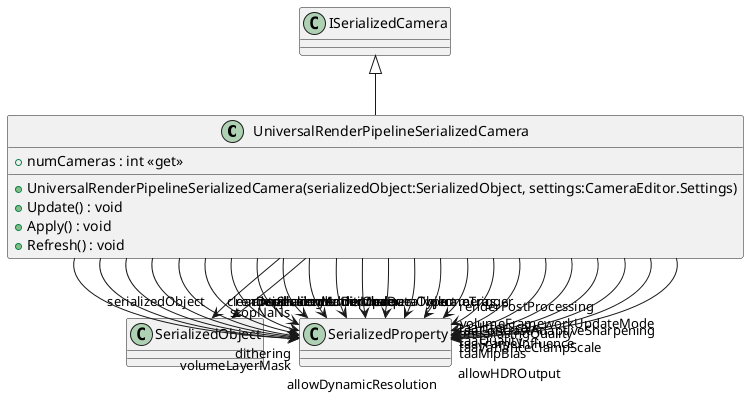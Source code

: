 @startuml
class UniversalRenderPipelineSerializedCamera {
    + numCameras : int <<get>>
    + UniversalRenderPipelineSerializedCamera(serializedObject:SerializedObject, settings:CameraEditor.Settings)
    + Update() : void
    + Apply() : void
    + Refresh() : void
}
ISerializedCamera <|-- UniversalRenderPipelineSerializedCamera
UniversalRenderPipelineSerializedCamera --> "serializedObject" SerializedObject
UniversalRenderPipelineSerializedCamera --> "serializedAdditionalDataObject" SerializedObject
UniversalRenderPipelineSerializedCamera --> "projectionMatrixMode" SerializedProperty
UniversalRenderPipelineSerializedCamera --> "dithering" SerializedProperty
UniversalRenderPipelineSerializedCamera --> "stopNaNs" SerializedProperty
UniversalRenderPipelineSerializedCamera --> "allowDynamicResolution" SerializedProperty
UniversalRenderPipelineSerializedCamera --> "volumeLayerMask" SerializedProperty
UniversalRenderPipelineSerializedCamera --> "clearDepth" SerializedProperty
UniversalRenderPipelineSerializedCamera --> "antialiasing" SerializedProperty
UniversalRenderPipelineSerializedCamera --> "renderShadows" SerializedProperty
UniversalRenderPipelineSerializedCamera --> "renderDepth" SerializedProperty
UniversalRenderPipelineSerializedCamera --> "renderOpaque" SerializedProperty
UniversalRenderPipelineSerializedCamera --> "renderer" SerializedProperty
UniversalRenderPipelineSerializedCamera --> "cameraType" SerializedProperty
UniversalRenderPipelineSerializedCamera --> "cameras" SerializedProperty
UniversalRenderPipelineSerializedCamera --> "volumeTrigger" SerializedProperty
UniversalRenderPipelineSerializedCamera --> "volumeFrameworkUpdateMode" SerializedProperty
UniversalRenderPipelineSerializedCamera --> "renderPostProcessing" SerializedProperty
UniversalRenderPipelineSerializedCamera --> "antialiasingQuality" SerializedProperty
UniversalRenderPipelineSerializedCamera --> "taaQuality" SerializedProperty
UniversalRenderPipelineSerializedCamera --> "taaFrameInfluence" SerializedProperty
UniversalRenderPipelineSerializedCamera --> "taaJitterScale" SerializedProperty
UniversalRenderPipelineSerializedCamera --> "taaMipBias" SerializedProperty
UniversalRenderPipelineSerializedCamera --> "taaVarianceClampScale" SerializedProperty
UniversalRenderPipelineSerializedCamera --> "taaContrastAdaptiveSharpening" SerializedProperty
UniversalRenderPipelineSerializedCamera --> "allowHDROutput" SerializedProperty
@enduml
